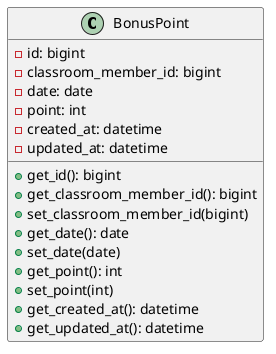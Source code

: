 @startuml bonusPoint
class BonusPoint {
    - id: bigint
    - classroom_member_id: bigint
    - date: date
    - point: int
    - created_at: datetime
    - updated_at: datetime

    + get_id(): bigint
    + get_classroom_member_id(): bigint
    + set_classroom_member_id(bigint)
    + get_date(): date
    + set_date(date)
    + get_point(): int
    + set_point(int)
    + get_created_at(): datetime
    + get_updated_at(): datetime
}
@enduml